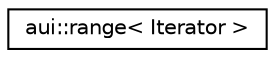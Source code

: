 digraph "Graphical Class Hierarchy"
{
 // LATEX_PDF_SIZE
  edge [fontname="Helvetica",fontsize="10",labelfontname="Helvetica",labelfontsize="10"];
  node [fontname="Helvetica",fontsize="10",shape=record];
  rankdir="LR";
  Node0 [label="aui::range\< Iterator \>",height=0.2,width=0.4,color="black", fillcolor="white", style="filled",URL="$structaui_1_1range.html",tooltip=" "];
}
